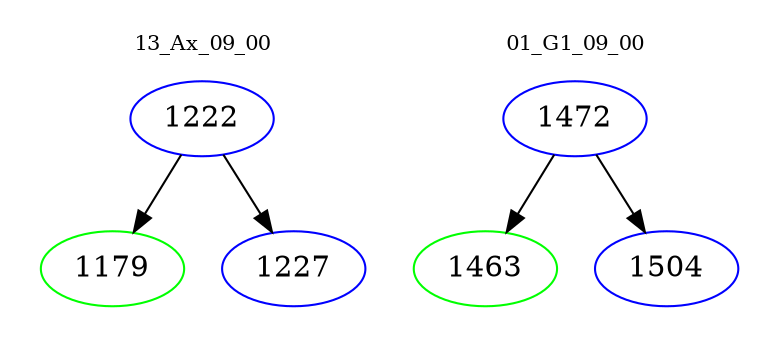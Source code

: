 digraph{
subgraph cluster_0 {
color = white
label = "13_Ax_09_00";
fontsize=10;
T0_1222 [label="1222", color="blue"]
T0_1222 -> T0_1179 [color="black"]
T0_1179 [label="1179", color="green"]
T0_1222 -> T0_1227 [color="black"]
T0_1227 [label="1227", color="blue"]
}
subgraph cluster_1 {
color = white
label = "01_G1_09_00";
fontsize=10;
T1_1472 [label="1472", color="blue"]
T1_1472 -> T1_1463 [color="black"]
T1_1463 [label="1463", color="green"]
T1_1472 -> T1_1504 [color="black"]
T1_1504 [label="1504", color="blue"]
}
}

